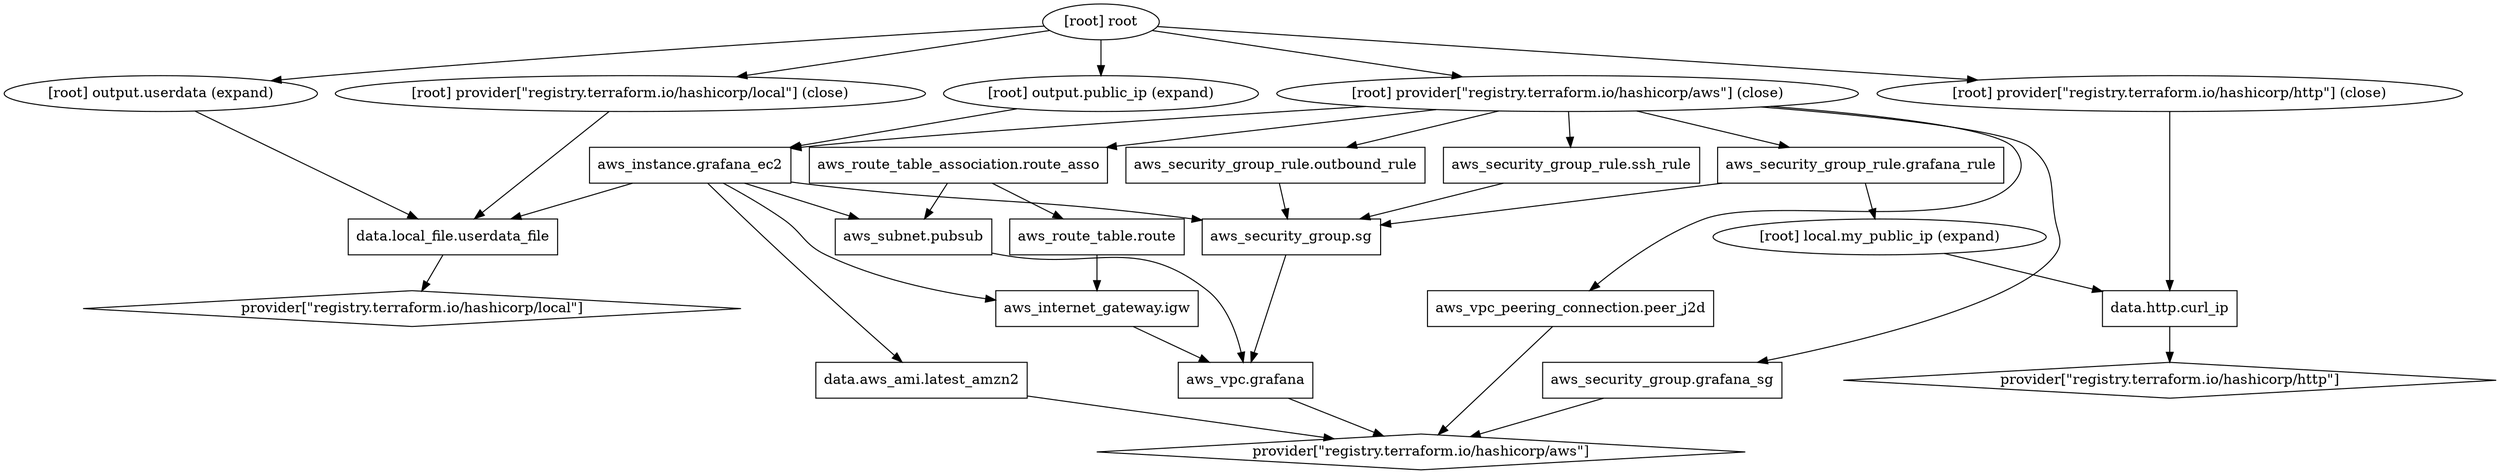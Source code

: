 digraph {
	compound = "true"
	newrank = "true"
	subgraph "root" {
		"[root] aws_instance.grafana_ec2 (expand)" [label = "aws_instance.grafana_ec2", shape = "box"]
		"[root] aws_internet_gateway.igw (expand)" [label = "aws_internet_gateway.igw", shape = "box"]
		"[root] aws_route_table.route (expand)" [label = "aws_route_table.route", shape = "box"]
		"[root] aws_route_table_association.route_asso (expand)" [label = "aws_route_table_association.route_asso", shape = "box"]
		"[root] aws_security_group.grafana_sg (orphan)" [label = "aws_security_group.grafana_sg", shape = "box"]
		"[root] aws_security_group.sg (expand)" [label = "aws_security_group.sg", shape = "box"]
		"[root] aws_security_group_rule.grafana_rule (expand)" [label = "aws_security_group_rule.grafana_rule", shape = "box"]
		"[root] aws_security_group_rule.outbound_rule (expand)" [label = "aws_security_group_rule.outbound_rule", shape = "box"]
		"[root] aws_security_group_rule.ssh_rule (expand)" [label = "aws_security_group_rule.ssh_rule", shape = "box"]
		"[root] aws_subnet.pubsub (expand)" [label = "aws_subnet.pubsub", shape = "box"]
		"[root] aws_vpc.grafana (expand)" [label = "aws_vpc.grafana", shape = "box"]
		"[root] aws_vpc_peering_connection.peer_j2d (orphan)" [label = "aws_vpc_peering_connection.peer_j2d", shape = "box"]
		"[root] data.aws_ami.latest_amzn2 (expand)" [label = "data.aws_ami.latest_amzn2", shape = "box"]
		"[root] data.http.curl_ip (expand)" [label = "data.http.curl_ip", shape = "box"]
		"[root] data.local_file.userdata_file (expand)" [label = "data.local_file.userdata_file", shape = "box"]
		"[root] provider[\"registry.terraform.io/hashicorp/aws\"]" [label = "provider[\"registry.terraform.io/hashicorp/aws\"]", shape = "diamond"]
		"[root] provider[\"registry.terraform.io/hashicorp/http\"]" [label = "provider[\"registry.terraform.io/hashicorp/http\"]", shape = "diamond"]
		"[root] provider[\"registry.terraform.io/hashicorp/local\"]" [label = "provider[\"registry.terraform.io/hashicorp/local\"]", shape = "diamond"]
		"[root] aws_instance.grafana_ec2 (expand)" -> "[root] aws_internet_gateway.igw (expand)"
		"[root] aws_instance.grafana_ec2 (expand)" -> "[root] aws_security_group.sg (expand)"
		"[root] aws_instance.grafana_ec2 (expand)" -> "[root] aws_subnet.pubsub (expand)"
		"[root] aws_instance.grafana_ec2 (expand)" -> "[root] data.aws_ami.latest_amzn2 (expand)"
		"[root] aws_instance.grafana_ec2 (expand)" -> "[root] data.local_file.userdata_file (expand)"
		"[root] aws_internet_gateway.igw (expand)" -> "[root] aws_vpc.grafana (expand)"
		"[root] aws_route_table.route (expand)" -> "[root] aws_internet_gateway.igw (expand)"
		"[root] aws_route_table_association.route_asso (expand)" -> "[root] aws_route_table.route (expand)"
		"[root] aws_route_table_association.route_asso (expand)" -> "[root] aws_subnet.pubsub (expand)"
		"[root] aws_security_group.grafana_sg (orphan)" -> "[root] provider[\"registry.terraform.io/hashicorp/aws\"]"
		"[root] aws_security_group.sg (expand)" -> "[root] aws_vpc.grafana (expand)"
		"[root] aws_security_group_rule.grafana_rule (expand)" -> "[root] aws_security_group.sg (expand)"
		"[root] aws_security_group_rule.grafana_rule (expand)" -> "[root] local.my_public_ip (expand)"
		"[root] aws_security_group_rule.outbound_rule (expand)" -> "[root] aws_security_group.sg (expand)"
		"[root] aws_security_group_rule.ssh_rule (expand)" -> "[root] aws_security_group.sg (expand)"
		"[root] aws_subnet.pubsub (expand)" -> "[root] aws_vpc.grafana (expand)"
		"[root] aws_vpc.grafana (expand)" -> "[root] provider[\"registry.terraform.io/hashicorp/aws\"]"
		"[root] aws_vpc_peering_connection.peer_j2d (orphan)" -> "[root] provider[\"registry.terraform.io/hashicorp/aws\"]"
		"[root] data.aws_ami.latest_amzn2 (expand)" -> "[root] provider[\"registry.terraform.io/hashicorp/aws\"]"
		"[root] data.http.curl_ip (expand)" -> "[root] provider[\"registry.terraform.io/hashicorp/http\"]"
		"[root] data.local_file.userdata_file (expand)" -> "[root] provider[\"registry.terraform.io/hashicorp/local\"]"
		"[root] local.my_public_ip (expand)" -> "[root] data.http.curl_ip (expand)"
		"[root] output.public_ip (expand)" -> "[root] aws_instance.grafana_ec2 (expand)"
		"[root] output.userdata (expand)" -> "[root] data.local_file.userdata_file (expand)"
		"[root] provider[\"registry.terraform.io/hashicorp/aws\"] (close)" -> "[root] aws_instance.grafana_ec2 (expand)"
		"[root] provider[\"registry.terraform.io/hashicorp/aws\"] (close)" -> "[root] aws_route_table_association.route_asso (expand)"
		"[root] provider[\"registry.terraform.io/hashicorp/aws\"] (close)" -> "[root] aws_security_group.grafana_sg (orphan)"
		"[root] provider[\"registry.terraform.io/hashicorp/aws\"] (close)" -> "[root] aws_security_group_rule.grafana_rule (expand)"
		"[root] provider[\"registry.terraform.io/hashicorp/aws\"] (close)" -> "[root] aws_security_group_rule.outbound_rule (expand)"
		"[root] provider[\"registry.terraform.io/hashicorp/aws\"] (close)" -> "[root] aws_security_group_rule.ssh_rule (expand)"
		"[root] provider[\"registry.terraform.io/hashicorp/aws\"] (close)" -> "[root] aws_vpc_peering_connection.peer_j2d (orphan)"
		"[root] provider[\"registry.terraform.io/hashicorp/http\"] (close)" -> "[root] data.http.curl_ip (expand)"
		"[root] provider[\"registry.terraform.io/hashicorp/local\"] (close)" -> "[root] data.local_file.userdata_file (expand)"
		"[root] root" -> "[root] output.public_ip (expand)"
		"[root] root" -> "[root] output.userdata (expand)"
		"[root] root" -> "[root] provider[\"registry.terraform.io/hashicorp/aws\"] (close)"
		"[root] root" -> "[root] provider[\"registry.terraform.io/hashicorp/http\"] (close)"
		"[root] root" -> "[root] provider[\"registry.terraform.io/hashicorp/local\"] (close)"
	}
}

